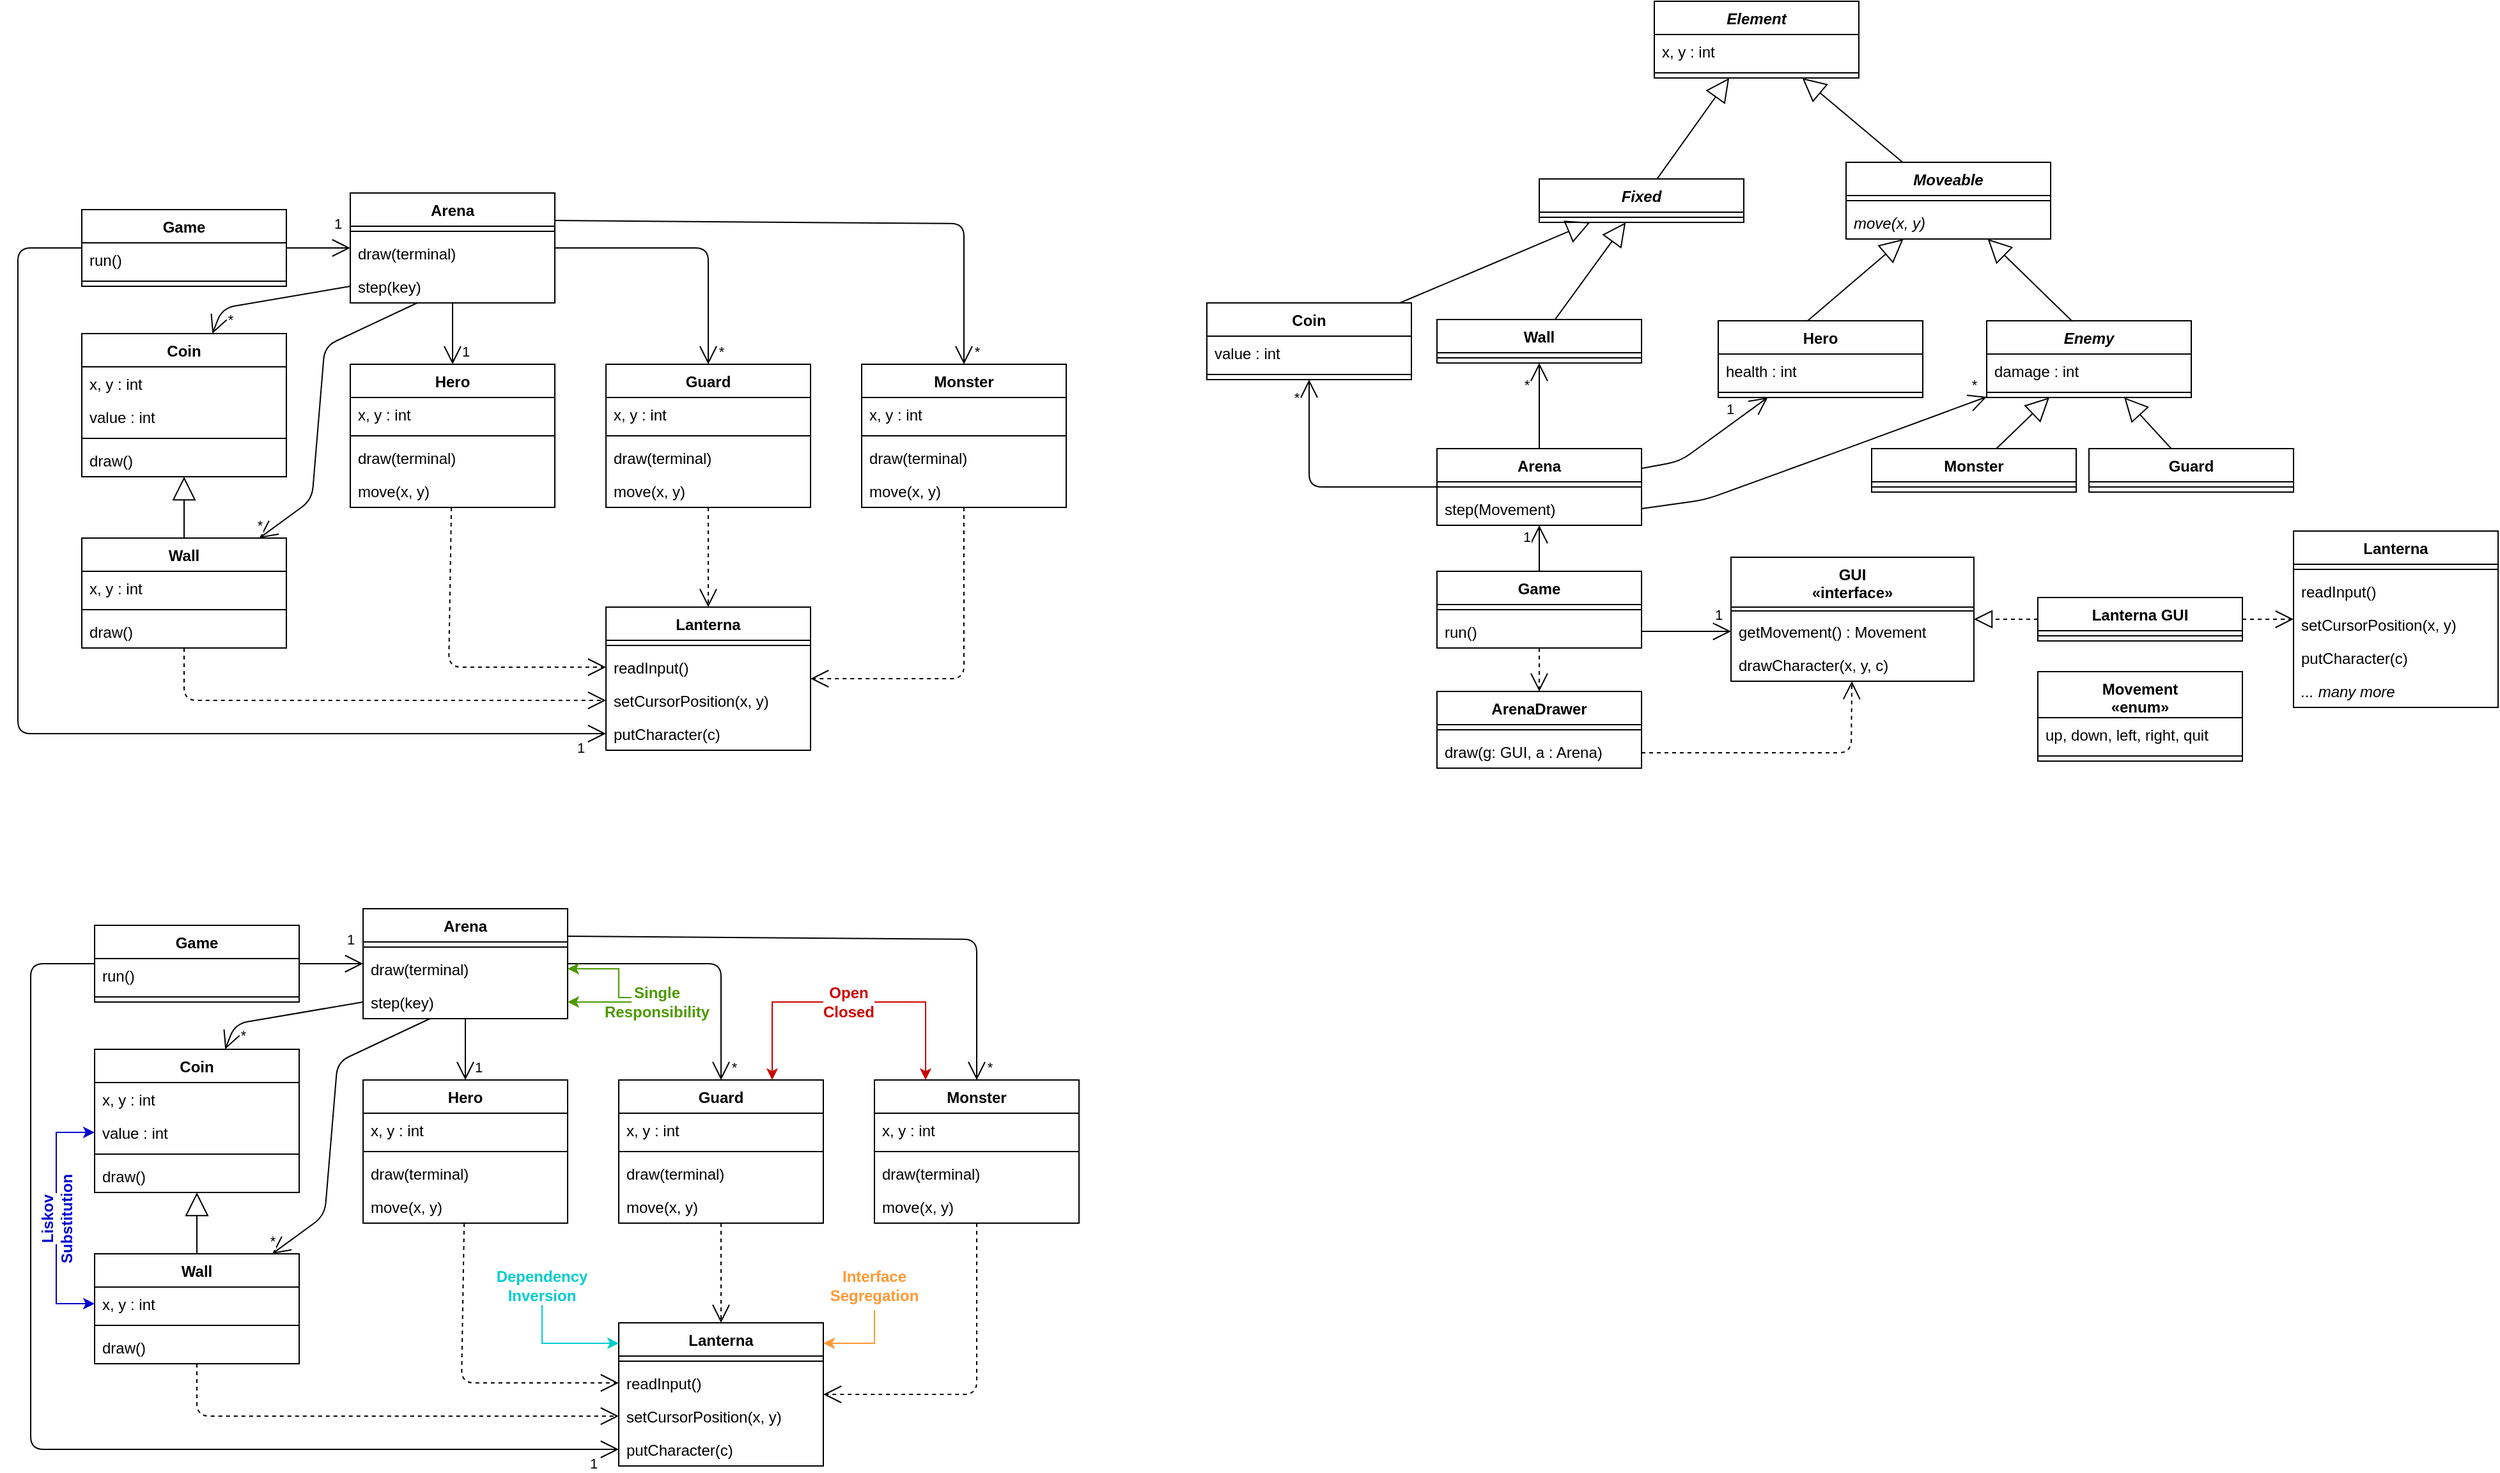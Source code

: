 <mxfile version="12.8.1" type="device"><diagram id="LBqVR_qQ3qK34XlPhoSC" name="Page-1"><mxGraphModel dx="1293" dy="1819" grid="1" gridSize="10" guides="1" tooltips="1" connect="1" arrows="1" fold="1" page="1" pageScale="1" pageWidth="850" pageHeight="1100" math="0" shadow="0"><root><mxCell id="0"/><mxCell id="1" parent="0"/><mxCell id="lv6wu3-HPk94Apw0TzL3-61" value="Arena" style="swimlane;fontStyle=1;align=center;verticalAlign=top;childLayout=stackLayout;horizontal=1;startSize=26;horizontalStack=0;resizeParent=1;resizeParentMax=0;resizeLast=0;collapsible=1;marginBottom=0;" parent="1" vertex="1"><mxGeometry x="330" y="640" width="160" height="86" as="geometry"/></mxCell><mxCell id="lv6wu3-HPk94Apw0TzL3-62" value="" style="line;strokeWidth=1;fillColor=none;align=left;verticalAlign=middle;spacingTop=-1;spacingLeft=3;spacingRight=3;rotatable=0;labelPosition=right;points=[];portConstraint=eastwest;" parent="lv6wu3-HPk94Apw0TzL3-61" vertex="1"><mxGeometry y="26" width="160" height="8" as="geometry"/></mxCell><mxCell id="lv6wu3-HPk94Apw0TzL3-63" value="draw(terminal)&#xA;" style="text;strokeColor=none;fillColor=none;align=left;verticalAlign=top;spacingLeft=4;spacingRight=4;overflow=hidden;rotatable=0;points=[[0,0.5],[1,0.5]];portConstraint=eastwest;" parent="lv6wu3-HPk94Apw0TzL3-61" vertex="1"><mxGeometry y="34" width="160" height="26" as="geometry"/></mxCell><mxCell id="lv6wu3-HPk94Apw0TzL3-64" value="step(key)" style="text;strokeColor=none;fillColor=none;align=left;verticalAlign=top;spacingLeft=4;spacingRight=4;overflow=hidden;rotatable=0;points=[[0,0.5],[1,0.5]];portConstraint=eastwest;" parent="lv6wu3-HPk94Apw0TzL3-61" vertex="1"><mxGeometry y="60" width="160" height="26" as="geometry"/></mxCell><mxCell id="lv6wu3-HPk94Apw0TzL3-65" value="Hero" style="swimlane;fontStyle=1;align=center;verticalAlign=top;childLayout=stackLayout;horizontal=1;startSize=26;horizontalStack=0;resizeParent=1;resizeParentMax=0;resizeLast=0;collapsible=1;marginBottom=0;" parent="1" vertex="1"><mxGeometry x="330" y="774" width="160" height="112" as="geometry"/></mxCell><mxCell id="lv6wu3-HPk94Apw0TzL3-66" value="x, y : int" style="text;strokeColor=none;fillColor=none;align=left;verticalAlign=top;spacingLeft=4;spacingRight=4;overflow=hidden;rotatable=0;points=[[0,0.5],[1,0.5]];portConstraint=eastwest;" parent="lv6wu3-HPk94Apw0TzL3-65" vertex="1"><mxGeometry y="26" width="160" height="26" as="geometry"/></mxCell><mxCell id="lv6wu3-HPk94Apw0TzL3-67" value="" style="line;strokeWidth=1;fillColor=none;align=left;verticalAlign=middle;spacingTop=-1;spacingLeft=3;spacingRight=3;rotatable=0;labelPosition=right;points=[];portConstraint=eastwest;" parent="lv6wu3-HPk94Apw0TzL3-65" vertex="1"><mxGeometry y="52" width="160" height="8" as="geometry"/></mxCell><mxCell id="lv6wu3-HPk94Apw0TzL3-68" value="draw(terminal)" style="text;strokeColor=none;fillColor=none;align=left;verticalAlign=top;spacingLeft=4;spacingRight=4;overflow=hidden;rotatable=0;points=[[0,0.5],[1,0.5]];portConstraint=eastwest;" parent="lv6wu3-HPk94Apw0TzL3-65" vertex="1"><mxGeometry y="60" width="160" height="26" as="geometry"/></mxCell><mxCell id="lv6wu3-HPk94Apw0TzL3-69" value="move(x, y)" style="text;strokeColor=none;fillColor=none;align=left;verticalAlign=top;spacingLeft=4;spacingRight=4;overflow=hidden;rotatable=0;points=[[0,0.5],[1,0.5]];portConstraint=eastwest;" parent="lv6wu3-HPk94Apw0TzL3-65" vertex="1"><mxGeometry y="86" width="160" height="26" as="geometry"/></mxCell><mxCell id="lv6wu3-HPk94Apw0TzL3-70" value="1" style="endArrow=open;endFill=1;endSize=12;html=1;" parent="1" source="lv6wu3-HPk94Apw0TzL3-72" target="lv6wu3-HPk94Apw0TzL3-61" edge="1"><mxGeometry x="0.6" y="19" width="160" relative="1" as="geometry"><mxPoint x="250" y="683" as="sourcePoint"/><mxPoint x="410" y="674" as="targetPoint"/><mxPoint as="offset"/></mxGeometry></mxCell><mxCell id="lv6wu3-HPk94Apw0TzL3-71" value="1" style="endArrow=open;endFill=1;endSize=12;html=1;" parent="1" source="lv6wu3-HPk94Apw0TzL3-61" target="lv6wu3-HPk94Apw0TzL3-65" edge="1"><mxGeometry x="0.583" y="10" width="160" relative="1" as="geometry"><mxPoint x="260" y="693" as="sourcePoint"/><mxPoint x="340" y="693" as="targetPoint"/><mxPoint as="offset"/></mxGeometry></mxCell><mxCell id="lv6wu3-HPk94Apw0TzL3-72" value="Game" style="swimlane;fontStyle=1;align=center;verticalAlign=top;childLayout=stackLayout;horizontal=1;startSize=26;horizontalStack=0;resizeParent=1;resizeParentMax=0;resizeLast=0;collapsible=1;marginBottom=0;" parent="1" vertex="1"><mxGeometry x="120" y="653" width="160" height="60" as="geometry"/></mxCell><mxCell id="lv6wu3-HPk94Apw0TzL3-73" value="run()" style="text;strokeColor=none;fillColor=none;align=left;verticalAlign=top;spacingLeft=4;spacingRight=4;overflow=hidden;rotatable=0;points=[[0,0.5],[1,0.5]];portConstraint=eastwest;" parent="lv6wu3-HPk94Apw0TzL3-72" vertex="1"><mxGeometry y="26" width="160" height="26" as="geometry"/></mxCell><mxCell id="lv6wu3-HPk94Apw0TzL3-74" value="" style="line;strokeWidth=1;fillColor=none;align=left;verticalAlign=middle;spacingTop=-1;spacingLeft=3;spacingRight=3;rotatable=0;labelPosition=right;points=[];portConstraint=eastwest;" parent="lv6wu3-HPk94Apw0TzL3-72" vertex="1"><mxGeometry y="52" width="160" height="8" as="geometry"/></mxCell><mxCell id="lv6wu3-HPk94Apw0TzL3-75" value="Guard" style="swimlane;fontStyle=1;align=center;verticalAlign=top;childLayout=stackLayout;horizontal=1;startSize=26;horizontalStack=0;resizeParent=1;resizeParentMax=0;resizeLast=0;collapsible=1;marginBottom=0;" parent="1" vertex="1"><mxGeometry x="530" y="774" width="160" height="112" as="geometry"/></mxCell><mxCell id="lv6wu3-HPk94Apw0TzL3-76" value="x, y : int&#xA;" style="text;strokeColor=none;fillColor=none;align=left;verticalAlign=top;spacingLeft=4;spacingRight=4;overflow=hidden;rotatable=0;points=[[0,0.5],[1,0.5]];portConstraint=eastwest;" parent="lv6wu3-HPk94Apw0TzL3-75" vertex="1"><mxGeometry y="26" width="160" height="26" as="geometry"/></mxCell><mxCell id="lv6wu3-HPk94Apw0TzL3-77" value="" style="line;strokeWidth=1;fillColor=none;align=left;verticalAlign=middle;spacingTop=-1;spacingLeft=3;spacingRight=3;rotatable=0;labelPosition=right;points=[];portConstraint=eastwest;" parent="lv6wu3-HPk94Apw0TzL3-75" vertex="1"><mxGeometry y="52" width="160" height="8" as="geometry"/></mxCell><mxCell id="lv6wu3-HPk94Apw0TzL3-78" value="draw(terminal)" style="text;strokeColor=none;fillColor=none;align=left;verticalAlign=top;spacingLeft=4;spacingRight=4;overflow=hidden;rotatable=0;points=[[0,0.5],[1,0.5]];portConstraint=eastwest;" parent="lv6wu3-HPk94Apw0TzL3-75" vertex="1"><mxGeometry y="60" width="160" height="26" as="geometry"/></mxCell><mxCell id="lv6wu3-HPk94Apw0TzL3-79" value="move(x, y)" style="text;strokeColor=none;fillColor=none;align=left;verticalAlign=top;spacingLeft=4;spacingRight=4;overflow=hidden;rotatable=0;points=[[0,0.5],[1,0.5]];portConstraint=eastwest;" parent="lv6wu3-HPk94Apw0TzL3-75" vertex="1"><mxGeometry y="86" width="160" height="26" as="geometry"/></mxCell><mxCell id="lv6wu3-HPk94Apw0TzL3-80" value="Monster" style="swimlane;fontStyle=1;align=center;verticalAlign=top;childLayout=stackLayout;horizontal=1;startSize=26;horizontalStack=0;resizeParent=1;resizeParentMax=0;resizeLast=0;collapsible=1;marginBottom=0;" parent="1" vertex="1"><mxGeometry x="730" y="774" width="160" height="112" as="geometry"/></mxCell><mxCell id="lv6wu3-HPk94Apw0TzL3-81" value="x, y : int&#xA;" style="text;strokeColor=none;fillColor=none;align=left;verticalAlign=top;spacingLeft=4;spacingRight=4;overflow=hidden;rotatable=0;points=[[0,0.5],[1,0.5]];portConstraint=eastwest;" parent="lv6wu3-HPk94Apw0TzL3-80" vertex="1"><mxGeometry y="26" width="160" height="26" as="geometry"/></mxCell><mxCell id="lv6wu3-HPk94Apw0TzL3-82" value="" style="line;strokeWidth=1;fillColor=none;align=left;verticalAlign=middle;spacingTop=-1;spacingLeft=3;spacingRight=3;rotatable=0;labelPosition=right;points=[];portConstraint=eastwest;" parent="lv6wu3-HPk94Apw0TzL3-80" vertex="1"><mxGeometry y="52" width="160" height="8" as="geometry"/></mxCell><mxCell id="lv6wu3-HPk94Apw0TzL3-83" value="draw(terminal)" style="text;strokeColor=none;fillColor=none;align=left;verticalAlign=top;spacingLeft=4;spacingRight=4;overflow=hidden;rotatable=0;points=[[0,0.5],[1,0.5]];portConstraint=eastwest;" parent="lv6wu3-HPk94Apw0TzL3-80" vertex="1"><mxGeometry y="60" width="160" height="26" as="geometry"/></mxCell><mxCell id="lv6wu3-HPk94Apw0TzL3-84" value="move(x, y)" style="text;strokeColor=none;fillColor=none;align=left;verticalAlign=top;spacingLeft=4;spacingRight=4;overflow=hidden;rotatable=0;points=[[0,0.5],[1,0.5]];portConstraint=eastwest;" parent="lv6wu3-HPk94Apw0TzL3-80" vertex="1"><mxGeometry y="86" width="160" height="26" as="geometry"/></mxCell><mxCell id="lv6wu3-HPk94Apw0TzL3-85" value="*" style="endArrow=open;endFill=1;endSize=12;html=1;" parent="1" source="lv6wu3-HPk94Apw0TzL3-61" target="lv6wu3-HPk94Apw0TzL3-75" edge="1"><mxGeometry x="0.905" y="10" width="160" relative="1" as="geometry"><mxPoint x="420" y="736" as="sourcePoint"/><mxPoint x="420" y="784" as="targetPoint"/><Array as="points"><mxPoint x="610" y="683"/></Array><mxPoint as="offset"/></mxGeometry></mxCell><mxCell id="lv6wu3-HPk94Apw0TzL3-86" value="*" style="endArrow=open;endFill=1;endSize=12;html=1;exitX=1;exitY=0.25;exitDx=0;exitDy=0;" parent="1" source="lv6wu3-HPk94Apw0TzL3-61" target="lv6wu3-HPk94Apw0TzL3-80" edge="1"><mxGeometry x="0.954" y="10" width="160" relative="1" as="geometry"><mxPoint x="500" y="693" as="sourcePoint"/><mxPoint x="620" y="784" as="targetPoint"/><Array as="points"><mxPoint x="810" y="664"/></Array><mxPoint as="offset"/></mxGeometry></mxCell><mxCell id="lv6wu3-HPk94Apw0TzL3-87" value="Lanterna" style="swimlane;fontStyle=1;align=center;verticalAlign=top;childLayout=stackLayout;horizontal=1;startSize=26;horizontalStack=0;resizeParent=1;resizeParentMax=0;resizeLast=0;collapsible=1;marginBottom=0;" parent="1" vertex="1"><mxGeometry x="530" y="964" width="160" height="112" as="geometry"/></mxCell><mxCell id="lv6wu3-HPk94Apw0TzL3-88" value="" style="line;strokeWidth=1;fillColor=none;align=left;verticalAlign=middle;spacingTop=-1;spacingLeft=3;spacingRight=3;rotatable=0;labelPosition=right;points=[];portConstraint=eastwest;" parent="lv6wu3-HPk94Apw0TzL3-87" vertex="1"><mxGeometry y="26" width="160" height="8" as="geometry"/></mxCell><mxCell id="lv6wu3-HPk94Apw0TzL3-89" value="readInput()&#xA;" style="text;strokeColor=none;fillColor=none;align=left;verticalAlign=top;spacingLeft=4;spacingRight=4;overflow=hidden;rotatable=0;points=[[0,0.5],[1,0.5]];portConstraint=eastwest;" parent="lv6wu3-HPk94Apw0TzL3-87" vertex="1"><mxGeometry y="34" width="160" height="26" as="geometry"/></mxCell><mxCell id="lv6wu3-HPk94Apw0TzL3-90" value="setCursorPosition(x, y)" style="text;strokeColor=none;fillColor=none;align=left;verticalAlign=top;spacingLeft=4;spacingRight=4;overflow=hidden;rotatable=0;points=[[0,0.5],[1,0.5]];portConstraint=eastwest;" parent="lv6wu3-HPk94Apw0TzL3-87" vertex="1"><mxGeometry y="60" width="160" height="26" as="geometry"/></mxCell><mxCell id="lv6wu3-HPk94Apw0TzL3-91" value="putCharacter(c)" style="text;strokeColor=none;fillColor=none;align=left;verticalAlign=top;spacingLeft=4;spacingRight=4;overflow=hidden;rotatable=0;points=[[0,0.5],[1,0.5]];portConstraint=eastwest;" parent="lv6wu3-HPk94Apw0TzL3-87" vertex="1"><mxGeometry y="86" width="160" height="26" as="geometry"/></mxCell><mxCell id="lv6wu3-HPk94Apw0TzL3-92" value="" style="endArrow=open;endSize=12;dashed=1;html=1;" parent="1" source="lv6wu3-HPk94Apw0TzL3-75" target="lv6wu3-HPk94Apw0TzL3-87" edge="1"><mxGeometry width="160" relative="1" as="geometry"><mxPoint x="580" y="914" as="sourcePoint"/><mxPoint x="740" y="914" as="targetPoint"/></mxGeometry></mxCell><mxCell id="lv6wu3-HPk94Apw0TzL3-93" value="" style="endArrow=open;endSize=12;dashed=1;html=1;" parent="1" source="lv6wu3-HPk94Apw0TzL3-80" target="lv6wu3-HPk94Apw0TzL3-87" edge="1"><mxGeometry width="160" relative="1" as="geometry"><mxPoint x="620" y="896" as="sourcePoint"/><mxPoint x="620" y="974" as="targetPoint"/><Array as="points"><mxPoint x="810" y="1020"/></Array></mxGeometry></mxCell><mxCell id="lv6wu3-HPk94Apw0TzL3-94" value="Wall" style="swimlane;fontStyle=1;align=center;verticalAlign=top;childLayout=stackLayout;horizontal=1;startSize=26;horizontalStack=0;resizeParent=1;resizeParentMax=0;resizeLast=0;collapsible=1;marginBottom=0;" parent="1" vertex="1"><mxGeometry x="120" y="910" width="160" height="86" as="geometry"/></mxCell><mxCell id="lv6wu3-HPk94Apw0TzL3-95" value="x, y : int" style="text;strokeColor=none;fillColor=none;align=left;verticalAlign=top;spacingLeft=4;spacingRight=4;overflow=hidden;rotatable=0;points=[[0,0.5],[1,0.5]];portConstraint=eastwest;" parent="lv6wu3-HPk94Apw0TzL3-94" vertex="1"><mxGeometry y="26" width="160" height="26" as="geometry"/></mxCell><mxCell id="lv6wu3-HPk94Apw0TzL3-96" value="" style="line;strokeWidth=1;fillColor=none;align=left;verticalAlign=middle;spacingTop=-1;spacingLeft=3;spacingRight=3;rotatable=0;labelPosition=right;points=[];portConstraint=eastwest;" parent="lv6wu3-HPk94Apw0TzL3-94" vertex="1"><mxGeometry y="52" width="160" height="8" as="geometry"/></mxCell><mxCell id="lv6wu3-HPk94Apw0TzL3-97" value="draw()" style="text;strokeColor=none;fillColor=none;align=left;verticalAlign=top;spacingLeft=4;spacingRight=4;overflow=hidden;rotatable=0;points=[[0,0.5],[1,0.5]];portConstraint=eastwest;" parent="lv6wu3-HPk94Apw0TzL3-94" vertex="1"><mxGeometry y="60" width="160" height="26" as="geometry"/></mxCell><mxCell id="lv6wu3-HPk94Apw0TzL3-98" value="" style="endArrow=open;endSize=12;dashed=1;html=1;entryX=0;entryY=0.5;entryDx=0;entryDy=0;" parent="1" source="lv6wu3-HPk94Apw0TzL3-94" target="lv6wu3-HPk94Apw0TzL3-90" edge="1"><mxGeometry x="-0.302" y="80" width="160" relative="1" as="geometry"><mxPoint x="620" y="896" as="sourcePoint"/><mxPoint x="620" y="974" as="targetPoint"/><Array as="points"><mxPoint x="200" y="1037"/></Array><mxPoint x="81" y="80" as="offset"/></mxGeometry></mxCell><mxCell id="lv6wu3-HPk94Apw0TzL3-99" value="" style="endArrow=open;endSize=12;dashed=1;html=1;entryX=0;entryY=0.5;entryDx=0;entryDy=0;" parent="1" source="lv6wu3-HPk94Apw0TzL3-65" target="lv6wu3-HPk94Apw0TzL3-89" edge="1"><mxGeometry width="160" relative="1" as="geometry"><mxPoint x="630" y="906" as="sourcePoint"/><mxPoint x="630" y="984" as="targetPoint"/><Array as="points"><mxPoint x="407" y="1011"/></Array></mxGeometry></mxCell><mxCell id="lv6wu3-HPk94Apw0TzL3-100" value="1" style="endArrow=open;endFill=1;endSize=12;html=1;entryX=0;entryY=0.5;entryDx=0;entryDy=0;" parent="1" source="lv6wu3-HPk94Apw0TzL3-72" target="lv6wu3-HPk94Apw0TzL3-91" edge="1"><mxGeometry x="0.955" y="-11" width="160" relative="1" as="geometry"><mxPoint x="420" y="736" as="sourcePoint"/><mxPoint x="420" y="784" as="targetPoint"/><Array as="points"><mxPoint x="70" y="683"/><mxPoint x="70" y="1063"/></Array><mxPoint as="offset"/></mxGeometry></mxCell><mxCell id="lv6wu3-HPk94Apw0TzL3-102" value="" style="edgeStyle=orthogonalEdgeStyle;rounded=0;orthogonalLoop=1;jettySize=auto;html=1;fontColor=#4D9900;fillColor=#008a00;strokeColor=#4D9900;" parent="1" source="lv6wu3-HPk94Apw0TzL3-101" target="lv6wu3-HPk94Apw0TzL3-64" edge="1"><mxGeometry relative="1" as="geometry"/></mxCell><mxCell id="lv6wu3-HPk94Apw0TzL3-104" value="" style="edgeStyle=orthogonalEdgeStyle;rounded=0;orthogonalLoop=1;jettySize=auto;html=1;fontColor=#4D9900;exitX=0;exitY=0;exitDx=0;exitDy=0;fillColor=#008a00;strokeColor=#4D9900;" parent="1" source="lv6wu3-HPk94Apw0TzL3-101" target="lv6wu3-HPk94Apw0TzL3-63" edge="1"><mxGeometry relative="1" as="geometry"><mxPoint x="560" y="629.5" as="targetPoint"/><Array as="points"><mxPoint x="530" y="710"/><mxPoint x="530" y="687"/></Array></mxGeometry></mxCell><mxCell id="lv6wu3-HPk94Apw0TzL3-101" value="Single Responsibility" style="text;html=1;strokeColor=none;fillColor=none;align=center;verticalAlign=middle;whiteSpace=wrap;rounded=0;fontColor=#4D9900;fontStyle=1" parent="1" vertex="1"><mxGeometry x="540" y="709.5" width="40" height="7" as="geometry"/></mxCell><mxCell id="lv6wu3-HPk94Apw0TzL3-107" value="&lt;div&gt;Open&lt;/div&gt;&lt;div&gt;Closed&lt;br&gt;&lt;/div&gt;" style="text;html=1;strokeColor=none;fillColor=none;align=center;verticalAlign=middle;whiteSpace=wrap;rounded=0;fontColor=#CC0000;fontStyle=1" parent="1" vertex="1"><mxGeometry x="690" y="709.5" width="40" height="7" as="geometry"/></mxCell><mxCell id="lv6wu3-HPk94Apw0TzL3-108" value="" style="edgeStyle=orthogonalEdgeStyle;rounded=0;orthogonalLoop=1;jettySize=auto;html=1;fontColor=#CC0000;exitX=0;exitY=0.5;exitDx=0;exitDy=0;fillColor=#008a00;strokeColor=#CC0000;entryX=0.75;entryY=0;entryDx=0;entryDy=0;" parent="1" source="lv6wu3-HPk94Apw0TzL3-107" target="lv6wu3-HPk94Apw0TzL3-75" edge="1"><mxGeometry relative="1" as="geometry"><mxPoint x="550" y="719.5" as="sourcePoint"/><mxPoint x="500" y="697" as="targetPoint"/><Array as="points"><mxPoint x="650" y="713"/></Array></mxGeometry></mxCell><mxCell id="lv6wu3-HPk94Apw0TzL3-109" value="" style="edgeStyle=orthogonalEdgeStyle;rounded=0;orthogonalLoop=1;jettySize=auto;html=1;fontColor=#CC0000;exitX=1;exitY=0.5;exitDx=0;exitDy=0;fillColor=#008a00;strokeColor=#CC0000;entryX=0.25;entryY=0;entryDx=0;entryDy=0;" parent="1" source="lv6wu3-HPk94Apw0TzL3-107" target="lv6wu3-HPk94Apw0TzL3-80" edge="1"><mxGeometry relative="1" as="geometry"><mxPoint x="700" y="723" as="sourcePoint"/><mxPoint x="660" y="784" as="targetPoint"/><Array as="points"><mxPoint x="770" y="713"/></Array></mxGeometry></mxCell><mxCell id="lv6wu3-HPk94Apw0TzL3-110" value="Coin" style="swimlane;fontStyle=1;align=center;verticalAlign=top;childLayout=stackLayout;horizontal=1;startSize=26;horizontalStack=0;resizeParent=1;resizeParentMax=0;resizeLast=0;collapsible=1;marginBottom=0;" parent="1" vertex="1"><mxGeometry x="120" y="750" width="160" height="112" as="geometry"/></mxCell><mxCell id="lv6wu3-HPk94Apw0TzL3-111" value="x, y : int" style="text;strokeColor=none;fillColor=none;align=left;verticalAlign=top;spacingLeft=4;spacingRight=4;overflow=hidden;rotatable=0;points=[[0,0.5],[1,0.5]];portConstraint=eastwest;" parent="lv6wu3-HPk94Apw0TzL3-110" vertex="1"><mxGeometry y="26" width="160" height="26" as="geometry"/></mxCell><mxCell id="lv6wu3-HPk94Apw0TzL3-114" value="value : int" style="text;strokeColor=none;fillColor=none;align=left;verticalAlign=top;spacingLeft=4;spacingRight=4;overflow=hidden;rotatable=0;points=[[0,0.5],[1,0.5]];portConstraint=eastwest;" parent="lv6wu3-HPk94Apw0TzL3-110" vertex="1"><mxGeometry y="52" width="160" height="26" as="geometry"/></mxCell><mxCell id="lv6wu3-HPk94Apw0TzL3-112" value="" style="line;strokeWidth=1;fillColor=none;align=left;verticalAlign=middle;spacingTop=-1;spacingLeft=3;spacingRight=3;rotatable=0;labelPosition=right;points=[];portConstraint=eastwest;" parent="lv6wu3-HPk94Apw0TzL3-110" vertex="1"><mxGeometry y="78" width="160" height="8" as="geometry"/></mxCell><mxCell id="lv6wu3-HPk94Apw0TzL3-113" value="draw()" style="text;strokeColor=none;fillColor=none;align=left;verticalAlign=top;spacingLeft=4;spacingRight=4;overflow=hidden;rotatable=0;points=[[0,0.5],[1,0.5]];portConstraint=eastwest;" parent="lv6wu3-HPk94Apw0TzL3-110" vertex="1"><mxGeometry y="86" width="160" height="26" as="geometry"/></mxCell><mxCell id="lv6wu3-HPk94Apw0TzL3-115" value="" style="endArrow=block;endSize=16;endFill=0;html=1;strokeColor=#000000;fontColor=#CC0000;" parent="1" source="lv6wu3-HPk94Apw0TzL3-94" target="lv6wu3-HPk94Apw0TzL3-110" edge="1"><mxGeometry width="160" relative="1" as="geometry"><mxPoint x="190" y="920" as="sourcePoint"/><mxPoint x="350" y="920" as="targetPoint"/></mxGeometry></mxCell><mxCell id="lv6wu3-HPk94Apw0TzL3-127" value="*" style="endArrow=open;endFill=1;endSize=12;html=1;exitX=0;exitY=0.5;exitDx=0;exitDy=0;" parent="1" source="lv6wu3-HPk94Apw0TzL3-64" target="lv6wu3-HPk94Apw0TzL3-110" edge="1"><mxGeometry x="0.583" y="10" width="160" relative="1" as="geometry"><mxPoint x="420" y="736" as="sourcePoint"/><mxPoint x="420" y="784" as="targetPoint"/><mxPoint as="offset"/><Array as="points"><mxPoint x="230" y="730"/></Array></mxGeometry></mxCell><mxCell id="lv6wu3-HPk94Apw0TzL3-128" value="*" style="endArrow=open;endFill=1;endSize=12;html=1;" parent="1" source="lv6wu3-HPk94Apw0TzL3-64" target="lv6wu3-HPk94Apw0TzL3-94" edge="1"><mxGeometry x="0.953" y="-8" width="160" relative="1" as="geometry"><mxPoint x="340" y="723" as="sourcePoint"/><mxPoint x="232.105" y="760" as="targetPoint"/><mxPoint as="offset"/><Array as="points"><mxPoint x="310" y="760"/><mxPoint x="300" y="880"/></Array></mxGeometry></mxCell><mxCell id="lv6wu3-HPk94Apw0TzL3-133" value="" style="edgeStyle=orthogonalEdgeStyle;rounded=0;orthogonalLoop=1;jettySize=auto;html=1;strokeColor=#0000CC;fontColor=#0000CC;" parent="1" source="lv6wu3-HPk94Apw0TzL3-131" target="lv6wu3-HPk94Apw0TzL3-114" edge="1"><mxGeometry relative="1" as="geometry"><mxPoint x="90" y="815.5" as="targetPoint"/></mxGeometry></mxCell><mxCell id="lv6wu3-HPk94Apw0TzL3-135" value="" style="edgeStyle=orthogonalEdgeStyle;rounded=0;orthogonalLoop=1;jettySize=auto;html=1;strokeColor=#0000CC;fontColor=#0000CC;" parent="1" source="lv6wu3-HPk94Apw0TzL3-131" target="lv6wu3-HPk94Apw0TzL3-95" edge="1"><mxGeometry relative="1" as="geometry"><mxPoint x="90" y="949.5" as="targetPoint"/></mxGeometry></mxCell><mxCell id="lv6wu3-HPk94Apw0TzL3-131" value="Liskov Substitution" style="text;html=1;strokeColor=none;fillColor=none;align=center;verticalAlign=middle;whiteSpace=wrap;rounded=0;fontColor=#0000CC;fontStyle=1;rotation=-90;" parent="1" vertex="1"><mxGeometry x="70" y="879" width="40" height="7" as="geometry"/></mxCell><mxCell id="lv6wu3-HPk94Apw0TzL3-147" value="" style="edgeStyle=orthogonalEdgeStyle;rounded=0;orthogonalLoop=1;jettySize=auto;html=1;strokeColor=#FF9933;fontColor=#00CCCC;" parent="1" source="lv6wu3-HPk94Apw0TzL3-136" target="lv6wu3-HPk94Apw0TzL3-87" edge="1"><mxGeometry relative="1" as="geometry"><mxPoint x="730" y="1018.5" as="targetPoint"/><Array as="points"><mxPoint x="730" y="980"/></Array></mxGeometry></mxCell><mxCell id="lv6wu3-HPk94Apw0TzL3-136" value="Interface Segregation" style="text;html=1;strokeColor=none;fillColor=none;align=center;verticalAlign=middle;whiteSpace=wrap;rounded=0;fontColor=#FF9933;fontStyle=1" parent="1" vertex="1"><mxGeometry x="710" y="915.75" width="40" height="38.5" as="geometry"/></mxCell><mxCell id="lv6wu3-HPk94Apw0TzL3-139" value="" style="edgeStyle=orthogonalEdgeStyle;rounded=0;orthogonalLoop=1;jettySize=auto;html=1;strokeColor=#00CCCC;fontColor=#0000CC;" parent="1" source="lv6wu3-HPk94Apw0TzL3-137" target="lv6wu3-HPk94Apw0TzL3-87" edge="1"><mxGeometry relative="1" as="geometry"><mxPoint x="570" y="980" as="targetPoint"/><Array as="points"><mxPoint x="470" y="980"/></Array></mxGeometry></mxCell><mxCell id="lv6wu3-HPk94Apw0TzL3-137" value="Dependency Inversion" style="text;html=1;strokeColor=none;fillColor=none;align=center;verticalAlign=middle;whiteSpace=wrap;rounded=0;fontColor=#00CCCC;fontStyle=1" parent="1" vertex="1"><mxGeometry x="450" y="920" width="40" height="30" as="geometry"/></mxCell><mxCell id="lv6wu3-HPk94Apw0TzL3-149" value="Arena" style="swimlane;fontStyle=1;align=center;verticalAlign=top;childLayout=stackLayout;horizontal=1;startSize=26;horizontalStack=0;resizeParent=1;resizeParentMax=0;resizeLast=0;collapsible=1;marginBottom=0;" parent="1" vertex="1"><mxGeometry x="320" y="80" width="160" height="86" as="geometry"/></mxCell><mxCell id="lv6wu3-HPk94Apw0TzL3-150" value="" style="line;strokeWidth=1;fillColor=none;align=left;verticalAlign=middle;spacingTop=-1;spacingLeft=3;spacingRight=3;rotatable=0;labelPosition=right;points=[];portConstraint=eastwest;" parent="lv6wu3-HPk94Apw0TzL3-149" vertex="1"><mxGeometry y="26" width="160" height="8" as="geometry"/></mxCell><mxCell id="lv6wu3-HPk94Apw0TzL3-151" value="draw(terminal)&#xA;" style="text;strokeColor=none;fillColor=none;align=left;verticalAlign=top;spacingLeft=4;spacingRight=4;overflow=hidden;rotatable=0;points=[[0,0.5],[1,0.5]];portConstraint=eastwest;" parent="lv6wu3-HPk94Apw0TzL3-149" vertex="1"><mxGeometry y="34" width="160" height="26" as="geometry"/></mxCell><mxCell id="lv6wu3-HPk94Apw0TzL3-152" value="step(key)" style="text;strokeColor=none;fillColor=none;align=left;verticalAlign=top;spacingLeft=4;spacingRight=4;overflow=hidden;rotatable=0;points=[[0,0.5],[1,0.5]];portConstraint=eastwest;" parent="lv6wu3-HPk94Apw0TzL3-149" vertex="1"><mxGeometry y="60" width="160" height="26" as="geometry"/></mxCell><mxCell id="lv6wu3-HPk94Apw0TzL3-153" value="Hero" style="swimlane;fontStyle=1;align=center;verticalAlign=top;childLayout=stackLayout;horizontal=1;startSize=26;horizontalStack=0;resizeParent=1;resizeParentMax=0;resizeLast=0;collapsible=1;marginBottom=0;" parent="1" vertex="1"><mxGeometry x="320" y="214" width="160" height="112" as="geometry"/></mxCell><mxCell id="lv6wu3-HPk94Apw0TzL3-154" value="x, y : int" style="text;strokeColor=none;fillColor=none;align=left;verticalAlign=top;spacingLeft=4;spacingRight=4;overflow=hidden;rotatable=0;points=[[0,0.5],[1,0.5]];portConstraint=eastwest;" parent="lv6wu3-HPk94Apw0TzL3-153" vertex="1"><mxGeometry y="26" width="160" height="26" as="geometry"/></mxCell><mxCell id="lv6wu3-HPk94Apw0TzL3-155" value="" style="line;strokeWidth=1;fillColor=none;align=left;verticalAlign=middle;spacingTop=-1;spacingLeft=3;spacingRight=3;rotatable=0;labelPosition=right;points=[];portConstraint=eastwest;" parent="lv6wu3-HPk94Apw0TzL3-153" vertex="1"><mxGeometry y="52" width="160" height="8" as="geometry"/></mxCell><mxCell id="lv6wu3-HPk94Apw0TzL3-156" value="draw(terminal)" style="text;strokeColor=none;fillColor=none;align=left;verticalAlign=top;spacingLeft=4;spacingRight=4;overflow=hidden;rotatable=0;points=[[0,0.5],[1,0.5]];portConstraint=eastwest;" parent="lv6wu3-HPk94Apw0TzL3-153" vertex="1"><mxGeometry y="60" width="160" height="26" as="geometry"/></mxCell><mxCell id="lv6wu3-HPk94Apw0TzL3-157" value="move(x, y)" style="text;strokeColor=none;fillColor=none;align=left;verticalAlign=top;spacingLeft=4;spacingRight=4;overflow=hidden;rotatable=0;points=[[0,0.5],[1,0.5]];portConstraint=eastwest;" parent="lv6wu3-HPk94Apw0TzL3-153" vertex="1"><mxGeometry y="86" width="160" height="26" as="geometry"/></mxCell><mxCell id="lv6wu3-HPk94Apw0TzL3-158" value="1" style="endArrow=open;endFill=1;endSize=12;html=1;" parent="1" source="lv6wu3-HPk94Apw0TzL3-160" target="lv6wu3-HPk94Apw0TzL3-149" edge="1"><mxGeometry x="0.6" y="19" width="160" relative="1" as="geometry"><mxPoint x="240" y="123" as="sourcePoint"/><mxPoint x="400" y="114" as="targetPoint"/><mxPoint as="offset"/></mxGeometry></mxCell><mxCell id="lv6wu3-HPk94Apw0TzL3-159" value="1" style="endArrow=open;endFill=1;endSize=12;html=1;" parent="1" source="lv6wu3-HPk94Apw0TzL3-149" target="lv6wu3-HPk94Apw0TzL3-153" edge="1"><mxGeometry x="0.583" y="10" width="160" relative="1" as="geometry"><mxPoint x="250" y="133" as="sourcePoint"/><mxPoint x="330" y="133" as="targetPoint"/><mxPoint as="offset"/></mxGeometry></mxCell><mxCell id="lv6wu3-HPk94Apw0TzL3-160" value="Game" style="swimlane;fontStyle=1;align=center;verticalAlign=top;childLayout=stackLayout;horizontal=1;startSize=26;horizontalStack=0;resizeParent=1;resizeParentMax=0;resizeLast=0;collapsible=1;marginBottom=0;" parent="1" vertex="1"><mxGeometry x="110" y="93" width="160" height="60" as="geometry"/></mxCell><mxCell id="lv6wu3-HPk94Apw0TzL3-161" value="run()" style="text;strokeColor=none;fillColor=none;align=left;verticalAlign=top;spacingLeft=4;spacingRight=4;overflow=hidden;rotatable=0;points=[[0,0.5],[1,0.5]];portConstraint=eastwest;" parent="lv6wu3-HPk94Apw0TzL3-160" vertex="1"><mxGeometry y="26" width="160" height="26" as="geometry"/></mxCell><mxCell id="lv6wu3-HPk94Apw0TzL3-162" value="" style="line;strokeWidth=1;fillColor=none;align=left;verticalAlign=middle;spacingTop=-1;spacingLeft=3;spacingRight=3;rotatable=0;labelPosition=right;points=[];portConstraint=eastwest;" parent="lv6wu3-HPk94Apw0TzL3-160" vertex="1"><mxGeometry y="52" width="160" height="8" as="geometry"/></mxCell><mxCell id="lv6wu3-HPk94Apw0TzL3-163" value="Guard" style="swimlane;fontStyle=1;align=center;verticalAlign=top;childLayout=stackLayout;horizontal=1;startSize=26;horizontalStack=0;resizeParent=1;resizeParentMax=0;resizeLast=0;collapsible=1;marginBottom=0;" parent="1" vertex="1"><mxGeometry x="520" y="214" width="160" height="112" as="geometry"/></mxCell><mxCell id="lv6wu3-HPk94Apw0TzL3-164" value="x, y : int&#xA;" style="text;strokeColor=none;fillColor=none;align=left;verticalAlign=top;spacingLeft=4;spacingRight=4;overflow=hidden;rotatable=0;points=[[0,0.5],[1,0.5]];portConstraint=eastwest;" parent="lv6wu3-HPk94Apw0TzL3-163" vertex="1"><mxGeometry y="26" width="160" height="26" as="geometry"/></mxCell><mxCell id="lv6wu3-HPk94Apw0TzL3-165" value="" style="line;strokeWidth=1;fillColor=none;align=left;verticalAlign=middle;spacingTop=-1;spacingLeft=3;spacingRight=3;rotatable=0;labelPosition=right;points=[];portConstraint=eastwest;" parent="lv6wu3-HPk94Apw0TzL3-163" vertex="1"><mxGeometry y="52" width="160" height="8" as="geometry"/></mxCell><mxCell id="lv6wu3-HPk94Apw0TzL3-166" value="draw(terminal)" style="text;strokeColor=none;fillColor=none;align=left;verticalAlign=top;spacingLeft=4;spacingRight=4;overflow=hidden;rotatable=0;points=[[0,0.5],[1,0.5]];portConstraint=eastwest;" parent="lv6wu3-HPk94Apw0TzL3-163" vertex="1"><mxGeometry y="60" width="160" height="26" as="geometry"/></mxCell><mxCell id="lv6wu3-HPk94Apw0TzL3-167" value="move(x, y)" style="text;strokeColor=none;fillColor=none;align=left;verticalAlign=top;spacingLeft=4;spacingRight=4;overflow=hidden;rotatable=0;points=[[0,0.5],[1,0.5]];portConstraint=eastwest;" parent="lv6wu3-HPk94Apw0TzL3-163" vertex="1"><mxGeometry y="86" width="160" height="26" as="geometry"/></mxCell><mxCell id="lv6wu3-HPk94Apw0TzL3-168" value="Monster" style="swimlane;fontStyle=1;align=center;verticalAlign=top;childLayout=stackLayout;horizontal=1;startSize=26;horizontalStack=0;resizeParent=1;resizeParentMax=0;resizeLast=0;collapsible=1;marginBottom=0;" parent="1" vertex="1"><mxGeometry x="720" y="214" width="160" height="112" as="geometry"/></mxCell><mxCell id="lv6wu3-HPk94Apw0TzL3-169" value="x, y : int&#xA;" style="text;strokeColor=none;fillColor=none;align=left;verticalAlign=top;spacingLeft=4;spacingRight=4;overflow=hidden;rotatable=0;points=[[0,0.5],[1,0.5]];portConstraint=eastwest;" parent="lv6wu3-HPk94Apw0TzL3-168" vertex="1"><mxGeometry y="26" width="160" height="26" as="geometry"/></mxCell><mxCell id="lv6wu3-HPk94Apw0TzL3-170" value="" style="line;strokeWidth=1;fillColor=none;align=left;verticalAlign=middle;spacingTop=-1;spacingLeft=3;spacingRight=3;rotatable=0;labelPosition=right;points=[];portConstraint=eastwest;" parent="lv6wu3-HPk94Apw0TzL3-168" vertex="1"><mxGeometry y="52" width="160" height="8" as="geometry"/></mxCell><mxCell id="lv6wu3-HPk94Apw0TzL3-171" value="draw(terminal)" style="text;strokeColor=none;fillColor=none;align=left;verticalAlign=top;spacingLeft=4;spacingRight=4;overflow=hidden;rotatable=0;points=[[0,0.5],[1,0.5]];portConstraint=eastwest;" parent="lv6wu3-HPk94Apw0TzL3-168" vertex="1"><mxGeometry y="60" width="160" height="26" as="geometry"/></mxCell><mxCell id="lv6wu3-HPk94Apw0TzL3-172" value="move(x, y)" style="text;strokeColor=none;fillColor=none;align=left;verticalAlign=top;spacingLeft=4;spacingRight=4;overflow=hidden;rotatable=0;points=[[0,0.5],[1,0.5]];portConstraint=eastwest;" parent="lv6wu3-HPk94Apw0TzL3-168" vertex="1"><mxGeometry y="86" width="160" height="26" as="geometry"/></mxCell><mxCell id="lv6wu3-HPk94Apw0TzL3-173" value="*" style="endArrow=open;endFill=1;endSize=12;html=1;" parent="1" source="lv6wu3-HPk94Apw0TzL3-149" target="lv6wu3-HPk94Apw0TzL3-163" edge="1"><mxGeometry x="0.905" y="10" width="160" relative="1" as="geometry"><mxPoint x="410" y="176" as="sourcePoint"/><mxPoint x="410" y="224" as="targetPoint"/><Array as="points"><mxPoint x="600" y="123"/></Array><mxPoint as="offset"/></mxGeometry></mxCell><mxCell id="lv6wu3-HPk94Apw0TzL3-174" value="*" style="endArrow=open;endFill=1;endSize=12;html=1;exitX=1;exitY=0.25;exitDx=0;exitDy=0;" parent="1" source="lv6wu3-HPk94Apw0TzL3-149" target="lv6wu3-HPk94Apw0TzL3-168" edge="1"><mxGeometry x="0.954" y="10" width="160" relative="1" as="geometry"><mxPoint x="490" y="133" as="sourcePoint"/><mxPoint x="610" y="224" as="targetPoint"/><Array as="points"><mxPoint x="800" y="104"/></Array><mxPoint as="offset"/></mxGeometry></mxCell><mxCell id="lv6wu3-HPk94Apw0TzL3-175" value="Lanterna" style="swimlane;fontStyle=1;align=center;verticalAlign=top;childLayout=stackLayout;horizontal=1;startSize=26;horizontalStack=0;resizeParent=1;resizeParentMax=0;resizeLast=0;collapsible=1;marginBottom=0;" parent="1" vertex="1"><mxGeometry x="520" y="404" width="160" height="112" as="geometry"/></mxCell><mxCell id="lv6wu3-HPk94Apw0TzL3-176" value="" style="line;strokeWidth=1;fillColor=none;align=left;verticalAlign=middle;spacingTop=-1;spacingLeft=3;spacingRight=3;rotatable=0;labelPosition=right;points=[];portConstraint=eastwest;" parent="lv6wu3-HPk94Apw0TzL3-175" vertex="1"><mxGeometry y="26" width="160" height="8" as="geometry"/></mxCell><mxCell id="lv6wu3-HPk94Apw0TzL3-177" value="readInput()&#xA;" style="text;strokeColor=none;fillColor=none;align=left;verticalAlign=top;spacingLeft=4;spacingRight=4;overflow=hidden;rotatable=0;points=[[0,0.5],[1,0.5]];portConstraint=eastwest;" parent="lv6wu3-HPk94Apw0TzL3-175" vertex="1"><mxGeometry y="34" width="160" height="26" as="geometry"/></mxCell><mxCell id="lv6wu3-HPk94Apw0TzL3-178" value="setCursorPosition(x, y)" style="text;strokeColor=none;fillColor=none;align=left;verticalAlign=top;spacingLeft=4;spacingRight=4;overflow=hidden;rotatable=0;points=[[0,0.5],[1,0.5]];portConstraint=eastwest;" parent="lv6wu3-HPk94Apw0TzL3-175" vertex="1"><mxGeometry y="60" width="160" height="26" as="geometry"/></mxCell><mxCell id="lv6wu3-HPk94Apw0TzL3-179" value="putCharacter(c)" style="text;strokeColor=none;fillColor=none;align=left;verticalAlign=top;spacingLeft=4;spacingRight=4;overflow=hidden;rotatable=0;points=[[0,0.5],[1,0.5]];portConstraint=eastwest;" parent="lv6wu3-HPk94Apw0TzL3-175" vertex="1"><mxGeometry y="86" width="160" height="26" as="geometry"/></mxCell><mxCell id="lv6wu3-HPk94Apw0TzL3-180" value="" style="endArrow=open;endSize=12;dashed=1;html=1;" parent="1" source="lv6wu3-HPk94Apw0TzL3-163" target="lv6wu3-HPk94Apw0TzL3-175" edge="1"><mxGeometry width="160" relative="1" as="geometry"><mxPoint x="570" y="354" as="sourcePoint"/><mxPoint x="730" y="354" as="targetPoint"/></mxGeometry></mxCell><mxCell id="lv6wu3-HPk94Apw0TzL3-181" value="" style="endArrow=open;endSize=12;dashed=1;html=1;" parent="1" source="lv6wu3-HPk94Apw0TzL3-168" target="lv6wu3-HPk94Apw0TzL3-175" edge="1"><mxGeometry width="160" relative="1" as="geometry"><mxPoint x="610" y="336" as="sourcePoint"/><mxPoint x="610" y="414" as="targetPoint"/><Array as="points"><mxPoint x="800" y="460"/></Array></mxGeometry></mxCell><mxCell id="lv6wu3-HPk94Apw0TzL3-182" value="Wall" style="swimlane;fontStyle=1;align=center;verticalAlign=top;childLayout=stackLayout;horizontal=1;startSize=26;horizontalStack=0;resizeParent=1;resizeParentMax=0;resizeLast=0;collapsible=1;marginBottom=0;" parent="1" vertex="1"><mxGeometry x="110" y="350" width="160" height="86" as="geometry"/></mxCell><mxCell id="lv6wu3-HPk94Apw0TzL3-183" value="x, y : int" style="text;strokeColor=none;fillColor=none;align=left;verticalAlign=top;spacingLeft=4;spacingRight=4;overflow=hidden;rotatable=0;points=[[0,0.5],[1,0.5]];portConstraint=eastwest;" parent="lv6wu3-HPk94Apw0TzL3-182" vertex="1"><mxGeometry y="26" width="160" height="26" as="geometry"/></mxCell><mxCell id="lv6wu3-HPk94Apw0TzL3-184" value="" style="line;strokeWidth=1;fillColor=none;align=left;verticalAlign=middle;spacingTop=-1;spacingLeft=3;spacingRight=3;rotatable=0;labelPosition=right;points=[];portConstraint=eastwest;" parent="lv6wu3-HPk94Apw0TzL3-182" vertex="1"><mxGeometry y="52" width="160" height="8" as="geometry"/></mxCell><mxCell id="lv6wu3-HPk94Apw0TzL3-185" value="draw()" style="text;strokeColor=none;fillColor=none;align=left;verticalAlign=top;spacingLeft=4;spacingRight=4;overflow=hidden;rotatable=0;points=[[0,0.5],[1,0.5]];portConstraint=eastwest;" parent="lv6wu3-HPk94Apw0TzL3-182" vertex="1"><mxGeometry y="60" width="160" height="26" as="geometry"/></mxCell><mxCell id="lv6wu3-HPk94Apw0TzL3-186" value="" style="endArrow=open;endSize=12;dashed=1;html=1;entryX=0;entryY=0.5;entryDx=0;entryDy=0;" parent="1" source="lv6wu3-HPk94Apw0TzL3-182" target="lv6wu3-HPk94Apw0TzL3-178" edge="1"><mxGeometry x="-0.302" y="80" width="160" relative="1" as="geometry"><mxPoint x="610" y="336" as="sourcePoint"/><mxPoint x="610" y="414" as="targetPoint"/><Array as="points"><mxPoint x="190" y="477"/></Array><mxPoint x="81" y="80" as="offset"/></mxGeometry></mxCell><mxCell id="lv6wu3-HPk94Apw0TzL3-187" value="" style="endArrow=open;endSize=12;dashed=1;html=1;entryX=0;entryY=0.5;entryDx=0;entryDy=0;" parent="1" source="lv6wu3-HPk94Apw0TzL3-153" target="lv6wu3-HPk94Apw0TzL3-177" edge="1"><mxGeometry width="160" relative="1" as="geometry"><mxPoint x="620" y="346" as="sourcePoint"/><mxPoint x="620" y="424" as="targetPoint"/><Array as="points"><mxPoint x="397" y="451"/></Array></mxGeometry></mxCell><mxCell id="lv6wu3-HPk94Apw0TzL3-188" value="1" style="endArrow=open;endFill=1;endSize=12;html=1;entryX=0;entryY=0.5;entryDx=0;entryDy=0;" parent="1" source="lv6wu3-HPk94Apw0TzL3-160" target="lv6wu3-HPk94Apw0TzL3-179" edge="1"><mxGeometry x="0.955" y="-11" width="160" relative="1" as="geometry"><mxPoint x="410" y="176" as="sourcePoint"/><mxPoint x="410" y="224" as="targetPoint"/><Array as="points"><mxPoint x="60" y="123"/><mxPoint x="60" y="503"/></Array><mxPoint as="offset"/></mxGeometry></mxCell><mxCell id="lv6wu3-HPk94Apw0TzL3-195" value="Coin" style="swimlane;fontStyle=1;align=center;verticalAlign=top;childLayout=stackLayout;horizontal=1;startSize=26;horizontalStack=0;resizeParent=1;resizeParentMax=0;resizeLast=0;collapsible=1;marginBottom=0;" parent="1" vertex="1"><mxGeometry x="110" y="190" width="160" height="112" as="geometry"/></mxCell><mxCell id="lv6wu3-HPk94Apw0TzL3-196" value="x, y : int" style="text;strokeColor=none;fillColor=none;align=left;verticalAlign=top;spacingLeft=4;spacingRight=4;overflow=hidden;rotatable=0;points=[[0,0.5],[1,0.5]];portConstraint=eastwest;" parent="lv6wu3-HPk94Apw0TzL3-195" vertex="1"><mxGeometry y="26" width="160" height="26" as="geometry"/></mxCell><mxCell id="lv6wu3-HPk94Apw0TzL3-197" value="value : int" style="text;strokeColor=none;fillColor=none;align=left;verticalAlign=top;spacingLeft=4;spacingRight=4;overflow=hidden;rotatable=0;points=[[0,0.5],[1,0.5]];portConstraint=eastwest;" parent="lv6wu3-HPk94Apw0TzL3-195" vertex="1"><mxGeometry y="52" width="160" height="26" as="geometry"/></mxCell><mxCell id="lv6wu3-HPk94Apw0TzL3-198" value="" style="line;strokeWidth=1;fillColor=none;align=left;verticalAlign=middle;spacingTop=-1;spacingLeft=3;spacingRight=3;rotatable=0;labelPosition=right;points=[];portConstraint=eastwest;" parent="lv6wu3-HPk94Apw0TzL3-195" vertex="1"><mxGeometry y="78" width="160" height="8" as="geometry"/></mxCell><mxCell id="lv6wu3-HPk94Apw0TzL3-199" value="draw()" style="text;strokeColor=none;fillColor=none;align=left;verticalAlign=top;spacingLeft=4;spacingRight=4;overflow=hidden;rotatable=0;points=[[0,0.5],[1,0.5]];portConstraint=eastwest;" parent="lv6wu3-HPk94Apw0TzL3-195" vertex="1"><mxGeometry y="86" width="160" height="26" as="geometry"/></mxCell><mxCell id="lv6wu3-HPk94Apw0TzL3-200" value="" style="endArrow=block;endSize=16;endFill=0;html=1;strokeColor=#000000;fontColor=#CC0000;" parent="1" source="lv6wu3-HPk94Apw0TzL3-182" target="lv6wu3-HPk94Apw0TzL3-195" edge="1"><mxGeometry width="160" relative="1" as="geometry"><mxPoint x="180" y="360" as="sourcePoint"/><mxPoint x="340" y="360" as="targetPoint"/></mxGeometry></mxCell><mxCell id="lv6wu3-HPk94Apw0TzL3-201" value="*" style="endArrow=open;endFill=1;endSize=12;html=1;exitX=0;exitY=0.5;exitDx=0;exitDy=0;" parent="1" source="lv6wu3-HPk94Apw0TzL3-152" target="lv6wu3-HPk94Apw0TzL3-195" edge="1"><mxGeometry x="0.583" y="10" width="160" relative="1" as="geometry"><mxPoint x="410" y="176" as="sourcePoint"/><mxPoint x="410" y="224" as="targetPoint"/><mxPoint as="offset"/><Array as="points"><mxPoint x="220" y="170"/></Array></mxGeometry></mxCell><mxCell id="lv6wu3-HPk94Apw0TzL3-202" value="*" style="endArrow=open;endFill=1;endSize=12;html=1;" parent="1" source="lv6wu3-HPk94Apw0TzL3-152" target="lv6wu3-HPk94Apw0TzL3-182" edge="1"><mxGeometry x="0.953" y="-8" width="160" relative="1" as="geometry"><mxPoint x="330" y="163" as="sourcePoint"/><mxPoint x="222.105" y="200" as="targetPoint"/><mxPoint as="offset"/><Array as="points"><mxPoint x="300" y="200"/><mxPoint x="290" y="320"/></Array></mxGeometry></mxCell><mxCell id="lv6wu3-HPk94Apw0TzL3-210" value="Arena" style="swimlane;fontStyle=1;align=center;verticalAlign=top;childLayout=stackLayout;horizontal=1;startSize=26;horizontalStack=0;resizeParent=1;resizeParentMax=0;resizeLast=0;collapsible=1;marginBottom=0;" parent="1" vertex="1"><mxGeometry x="1170" y="280" width="160" height="60" as="geometry"/></mxCell><mxCell id="lv6wu3-HPk94Apw0TzL3-211" value="" style="line;strokeWidth=1;fillColor=none;align=left;verticalAlign=middle;spacingTop=-1;spacingLeft=3;spacingRight=3;rotatable=0;labelPosition=right;points=[];portConstraint=eastwest;" parent="lv6wu3-HPk94Apw0TzL3-210" vertex="1"><mxGeometry y="26" width="160" height="8" as="geometry"/></mxCell><mxCell id="lv6wu3-HPk94Apw0TzL3-213" value="step(Movement)" style="text;strokeColor=none;fillColor=none;align=left;verticalAlign=top;spacingLeft=4;spacingRight=4;overflow=hidden;rotatable=0;points=[[0,0.5],[1,0.5]];portConstraint=eastwest;" parent="lv6wu3-HPk94Apw0TzL3-210" vertex="1"><mxGeometry y="34" width="160" height="26" as="geometry"/></mxCell><mxCell id="lv6wu3-HPk94Apw0TzL3-221" value="Game" style="swimlane;fontStyle=1;align=center;verticalAlign=top;childLayout=stackLayout;horizontal=1;startSize=26;horizontalStack=0;resizeParent=1;resizeParentMax=0;resizeLast=0;collapsible=1;marginBottom=0;" parent="1" vertex="1"><mxGeometry x="1170" y="376" width="160" height="60" as="geometry"/></mxCell><mxCell id="lv6wu3-HPk94Apw0TzL3-223" value="" style="line;strokeWidth=1;fillColor=none;align=left;verticalAlign=middle;spacingTop=-1;spacingLeft=3;spacingRight=3;rotatable=0;labelPosition=right;points=[];portConstraint=eastwest;" parent="lv6wu3-HPk94Apw0TzL3-221" vertex="1"><mxGeometry y="26" width="160" height="8" as="geometry"/></mxCell><mxCell id="lv6wu3-HPk94Apw0TzL3-222" value="run()" style="text;strokeColor=none;fillColor=none;align=left;verticalAlign=top;spacingLeft=4;spacingRight=4;overflow=hidden;rotatable=0;points=[[0,0.5],[1,0.5]];portConstraint=eastwest;" parent="lv6wu3-HPk94Apw0TzL3-221" vertex="1"><mxGeometry y="34" width="160" height="26" as="geometry"/></mxCell><mxCell id="lv6wu3-HPk94Apw0TzL3-224" value="Guard" style="swimlane;fontStyle=1;align=center;verticalAlign=top;childLayout=stackLayout;horizontal=1;startSize=26;horizontalStack=0;resizeParent=1;resizeParentMax=0;resizeLast=0;collapsible=1;marginBottom=0;" parent="1" vertex="1"><mxGeometry x="1680" y="280" width="160" height="34" as="geometry"/></mxCell><mxCell id="lv6wu3-HPk94Apw0TzL3-226" value="" style="line;strokeWidth=1;fillColor=none;align=left;verticalAlign=middle;spacingTop=-1;spacingLeft=3;spacingRight=3;rotatable=0;labelPosition=right;points=[];portConstraint=eastwest;" parent="lv6wu3-HPk94Apw0TzL3-224" vertex="1"><mxGeometry y="26" width="160" height="8" as="geometry"/></mxCell><mxCell id="lv6wu3-HPk94Apw0TzL3-229" value="Monster" style="swimlane;fontStyle=1;align=center;verticalAlign=top;childLayout=stackLayout;horizontal=1;startSize=26;horizontalStack=0;resizeParent=1;resizeParentMax=0;resizeLast=0;collapsible=1;marginBottom=0;" parent="1" vertex="1"><mxGeometry x="1510" y="280" width="160" height="34" as="geometry"/></mxCell><mxCell id="lv6wu3-HPk94Apw0TzL3-231" value="" style="line;strokeWidth=1;fillColor=none;align=left;verticalAlign=middle;spacingTop=-1;spacingLeft=3;spacingRight=3;rotatable=0;labelPosition=right;points=[];portConstraint=eastwest;" parent="lv6wu3-HPk94Apw0TzL3-229" vertex="1"><mxGeometry y="26" width="160" height="8" as="geometry"/></mxCell><mxCell id="lv6wu3-HPk94Apw0TzL3-236" value="Lanterna" style="swimlane;fontStyle=1;align=center;verticalAlign=top;childLayout=stackLayout;horizontal=1;startSize=26;horizontalStack=0;resizeParent=1;resizeParentMax=0;resizeLast=0;collapsible=1;marginBottom=0;" parent="1" vertex="1"><mxGeometry x="1840" y="344.5" width="160" height="138" as="geometry"/></mxCell><mxCell id="lv6wu3-HPk94Apw0TzL3-237" value="" style="line;strokeWidth=1;fillColor=none;align=left;verticalAlign=middle;spacingTop=-1;spacingLeft=3;spacingRight=3;rotatable=0;labelPosition=right;points=[];portConstraint=eastwest;" parent="lv6wu3-HPk94Apw0TzL3-236" vertex="1"><mxGeometry y="26" width="160" height="8" as="geometry"/></mxCell><mxCell id="lv6wu3-HPk94Apw0TzL3-238" value="readInput()&#xA;" style="text;strokeColor=none;fillColor=none;align=left;verticalAlign=top;spacingLeft=4;spacingRight=4;overflow=hidden;rotatable=0;points=[[0,0.5],[1,0.5]];portConstraint=eastwest;" parent="lv6wu3-HPk94Apw0TzL3-236" vertex="1"><mxGeometry y="34" width="160" height="26" as="geometry"/></mxCell><mxCell id="lv6wu3-HPk94Apw0TzL3-239" value="setCursorPosition(x, y)" style="text;strokeColor=none;fillColor=none;align=left;verticalAlign=top;spacingLeft=4;spacingRight=4;overflow=hidden;rotatable=0;points=[[0,0.5],[1,0.5]];portConstraint=eastwest;" parent="lv6wu3-HPk94Apw0TzL3-236" vertex="1"><mxGeometry y="60" width="160" height="26" as="geometry"/></mxCell><mxCell id="lv6wu3-HPk94Apw0TzL3-240" value="putCharacter(c)" style="text;strokeColor=none;fillColor=none;align=left;verticalAlign=top;spacingLeft=4;spacingRight=4;overflow=hidden;rotatable=0;points=[[0,0.5],[1,0.5]];portConstraint=eastwest;" parent="lv6wu3-HPk94Apw0TzL3-236" vertex="1"><mxGeometry y="86" width="160" height="26" as="geometry"/></mxCell><mxCell id="lv6wu3-HPk94Apw0TzL3-327" value="... many more" style="text;strokeColor=none;fillColor=none;align=left;verticalAlign=top;spacingLeft=4;spacingRight=4;overflow=hidden;rotatable=0;points=[[0,0.5],[1,0.5]];portConstraint=eastwest;fontStyle=2" parent="lv6wu3-HPk94Apw0TzL3-236" vertex="1"><mxGeometry y="112" width="160" height="26" as="geometry"/></mxCell><mxCell id="lv6wu3-HPk94Apw0TzL3-243" value="Wall" style="swimlane;fontStyle=1;align=center;verticalAlign=top;childLayout=stackLayout;horizontal=1;startSize=26;horizontalStack=0;resizeParent=1;resizeParentMax=0;resizeLast=0;collapsible=1;marginBottom=0;" parent="1" vertex="1"><mxGeometry x="1170" y="179" width="160" height="34" as="geometry"/></mxCell><mxCell id="lv6wu3-HPk94Apw0TzL3-245" value="" style="line;strokeWidth=1;fillColor=none;align=left;verticalAlign=middle;spacingTop=-1;spacingLeft=3;spacingRight=3;rotatable=0;labelPosition=right;points=[];portConstraint=eastwest;" parent="lv6wu3-HPk94Apw0TzL3-243" vertex="1"><mxGeometry y="26" width="160" height="8" as="geometry"/></mxCell><mxCell id="lv6wu3-HPk94Apw0TzL3-250" value="Coin" style="swimlane;fontStyle=1;align=center;verticalAlign=top;childLayout=stackLayout;horizontal=1;startSize=26;horizontalStack=0;resizeParent=1;resizeParentMax=0;resizeLast=0;collapsible=1;marginBottom=0;" parent="1" vertex="1"><mxGeometry x="990" y="166" width="160" height="60" as="geometry"/></mxCell><mxCell id="lv6wu3-HPk94Apw0TzL3-252" value="value : int" style="text;strokeColor=none;fillColor=none;align=left;verticalAlign=top;spacingLeft=4;spacingRight=4;overflow=hidden;rotatable=0;points=[[0,0.5],[1,0.5]];portConstraint=eastwest;" parent="lv6wu3-HPk94Apw0TzL3-250" vertex="1"><mxGeometry y="26" width="160" height="26" as="geometry"/></mxCell><mxCell id="lv6wu3-HPk94Apw0TzL3-253" value="" style="line;strokeWidth=1;fillColor=none;align=left;verticalAlign=middle;spacingTop=-1;spacingLeft=3;spacingRight=3;rotatable=0;labelPosition=right;points=[];portConstraint=eastwest;" parent="lv6wu3-HPk94Apw0TzL3-250" vertex="1"><mxGeometry y="52" width="160" height="8" as="geometry"/></mxCell><mxCell id="lv6wu3-HPk94Apw0TzL3-258" value="Moveable" style="swimlane;fontStyle=3;align=center;verticalAlign=top;childLayout=stackLayout;horizontal=1;startSize=26;horizontalStack=0;resizeParent=1;resizeParentMax=0;resizeLast=0;collapsible=1;marginBottom=0;" parent="1" vertex="1"><mxGeometry x="1490" y="56" width="160" height="60" as="geometry"/></mxCell><mxCell id="lv6wu3-HPk94Apw0TzL3-260" value="" style="line;strokeWidth=1;fillColor=none;align=left;verticalAlign=middle;spacingTop=-1;spacingLeft=3;spacingRight=3;rotatable=0;labelPosition=right;points=[];portConstraint=eastwest;" parent="lv6wu3-HPk94Apw0TzL3-258" vertex="1"><mxGeometry y="26" width="160" height="8" as="geometry"/></mxCell><mxCell id="lv6wu3-HPk94Apw0TzL3-262" value="move(x, y)" style="text;strokeColor=none;fillColor=none;align=left;verticalAlign=top;spacingLeft=4;spacingRight=4;overflow=hidden;rotatable=0;points=[[0,0.5],[1,0.5]];portConstraint=eastwest;fontStyle=2" parent="lv6wu3-HPk94Apw0TzL3-258" vertex="1"><mxGeometry y="34" width="160" height="26" as="geometry"/></mxCell><mxCell id="lv6wu3-HPk94Apw0TzL3-263" value="Element" style="swimlane;fontStyle=3;align=center;verticalAlign=top;childLayout=stackLayout;horizontal=1;startSize=26;horizontalStack=0;resizeParent=1;resizeParentMax=0;resizeLast=0;collapsible=1;marginBottom=0;" parent="1" vertex="1"><mxGeometry x="1340" y="-70" width="160" height="60" as="geometry"/></mxCell><mxCell id="lv6wu3-HPk94Apw0TzL3-264" value="x, y : int&#xA;" style="text;strokeColor=none;fillColor=none;align=left;verticalAlign=top;spacingLeft=4;spacingRight=4;overflow=hidden;rotatable=0;points=[[0,0.5],[1,0.5]];portConstraint=eastwest;" parent="lv6wu3-HPk94Apw0TzL3-263" vertex="1"><mxGeometry y="26" width="160" height="26" as="geometry"/></mxCell><mxCell id="lv6wu3-HPk94Apw0TzL3-265" value="" style="line;strokeWidth=1;fillColor=none;align=left;verticalAlign=middle;spacingTop=-1;spacingLeft=3;spacingRight=3;rotatable=0;labelPosition=right;points=[];portConstraint=eastwest;" parent="lv6wu3-HPk94Apw0TzL3-263" vertex="1"><mxGeometry y="52" width="160" height="8" as="geometry"/></mxCell><mxCell id="lv6wu3-HPk94Apw0TzL3-268" value="" style="endArrow=block;endSize=16;endFill=0;html=1;strokeColor=#000000;fontColor=#CC0000;" parent="1" source="lv6wu3-HPk94Apw0TzL3-258" target="lv6wu3-HPk94Apw0TzL3-263" edge="1"><mxGeometry width="160" relative="1" as="geometry"><mxPoint x="1170.0" y="373" as="sourcePoint"/><mxPoint x="1170.0" y="349" as="targetPoint"/></mxGeometry></mxCell><mxCell id="lv6wu3-HPk94Apw0TzL3-269" value="Enemy" style="swimlane;fontStyle=3;align=center;verticalAlign=top;childLayout=stackLayout;horizontal=1;startSize=26;horizontalStack=0;resizeParent=1;resizeParentMax=0;resizeLast=0;collapsible=1;marginBottom=0;" parent="1" vertex="1"><mxGeometry x="1600" y="180" width="160" height="60" as="geometry"/></mxCell><mxCell id="lv6wu3-HPk94Apw0TzL3-270" value="damage : int" style="text;strokeColor=none;fillColor=none;align=left;verticalAlign=top;spacingLeft=4;spacingRight=4;overflow=hidden;rotatable=0;points=[[0,0.5],[1,0.5]];portConstraint=eastwest;" parent="lv6wu3-HPk94Apw0TzL3-269" vertex="1"><mxGeometry y="26" width="160" height="26" as="geometry"/></mxCell><mxCell id="lv6wu3-HPk94Apw0TzL3-271" value="" style="line;strokeWidth=1;fillColor=none;align=left;verticalAlign=middle;spacingTop=-1;spacingLeft=3;spacingRight=3;rotatable=0;labelPosition=right;points=[];portConstraint=eastwest;" parent="lv6wu3-HPk94Apw0TzL3-269" vertex="1"><mxGeometry y="52" width="160" height="8" as="geometry"/></mxCell><mxCell id="lv6wu3-HPk94Apw0TzL3-274" value="" style="endArrow=block;endSize=16;endFill=0;html=1;strokeColor=#000000;fontColor=#CC0000;" parent="1" target="lv6wu3-HPk94Apw0TzL3-258" edge="1"><mxGeometry width="160" relative="1" as="geometry"><mxPoint x="1459.91" y="180" as="sourcePoint"/><mxPoint x="1410" y="120" as="targetPoint"/></mxGeometry></mxCell><mxCell id="lv6wu3-HPk94Apw0TzL3-275" value="" style="endArrow=block;endSize=16;endFill=0;html=1;strokeColor=#000000;fontColor=#CC0000;exitX=0.419;exitY=0.009;exitDx=0;exitDy=0;exitPerimeter=0;" parent="1" source="lv6wu3-HPk94Apw0TzL3-269" target="lv6wu3-HPk94Apw0TzL3-258" edge="1"><mxGeometry width="160" relative="1" as="geometry"><mxPoint x="1590.0" y="50" as="sourcePoint"/><mxPoint x="1590.0" y="10" as="targetPoint"/></mxGeometry></mxCell><mxCell id="lv6wu3-HPk94Apw0TzL3-276" value="" style="endArrow=block;endSize=16;endFill=0;html=1;strokeColor=#000000;fontColor=#CC0000;" parent="1" source="lv6wu3-HPk94Apw0TzL3-224" target="lv6wu3-HPk94Apw0TzL3-269" edge="1"><mxGeometry width="160" relative="1" as="geometry"><mxPoint x="1677.04" y="191.008" as="sourcePoint"/><mxPoint x="1637.198" y="152" as="targetPoint"/></mxGeometry></mxCell><mxCell id="lv6wu3-HPk94Apw0TzL3-277" value="" style="endArrow=block;endSize=16;endFill=0;html=1;strokeColor=#000000;fontColor=#CC0000;" parent="1" source="lv6wu3-HPk94Apw0TzL3-229" target="lv6wu3-HPk94Apw0TzL3-269" edge="1"><mxGeometry width="160" relative="1" as="geometry"><mxPoint x="1498.533" y="190" as="sourcePoint"/><mxPoint x="1531.467" y="152" as="targetPoint"/></mxGeometry></mxCell><mxCell id="lv6wu3-HPk94Apw0TzL3-279" value="Fixed" style="swimlane;fontStyle=3;align=center;verticalAlign=top;childLayout=stackLayout;horizontal=1;startSize=26;horizontalStack=0;resizeParent=1;resizeParentMax=0;resizeLast=0;collapsible=1;marginBottom=0;" parent="1" vertex="1"><mxGeometry x="1250" y="69" width="160" height="34" as="geometry"/></mxCell><mxCell id="lv6wu3-HPk94Apw0TzL3-281" value="" style="line;strokeWidth=1;fillColor=none;align=left;verticalAlign=middle;spacingTop=-1;spacingLeft=3;spacingRight=3;rotatable=0;labelPosition=right;points=[];portConstraint=eastwest;" parent="lv6wu3-HPk94Apw0TzL3-279" vertex="1"><mxGeometry y="26" width="160" height="8" as="geometry"/></mxCell><mxCell id="lv6wu3-HPk94Apw0TzL3-284" value="" style="endArrow=block;endSize=16;endFill=0;html=1;strokeColor=#000000;fontColor=#CC0000;" parent="1" source="lv6wu3-HPk94Apw0TzL3-250" target="lv6wu3-HPk94Apw0TzL3-279" edge="1"><mxGeometry width="160" relative="1" as="geometry"><mxPoint x="1498.533" y="190" as="sourcePoint"/><mxPoint x="1531.467" y="152" as="targetPoint"/></mxGeometry></mxCell><mxCell id="lv6wu3-HPk94Apw0TzL3-285" value="" style="endArrow=block;endSize=16;endFill=0;html=1;strokeColor=#000000;fontColor=#CC0000;" parent="1" source="lv6wu3-HPk94Apw0TzL3-243" target="lv6wu3-HPk94Apw0TzL3-279" edge="1"><mxGeometry width="160" relative="1" as="geometry"><mxPoint x="1150.909" y="176" as="sourcePoint"/><mxPoint x="1299.818" y="113" as="targetPoint"/></mxGeometry></mxCell><mxCell id="lv6wu3-HPk94Apw0TzL3-286" value="" style="endArrow=block;endSize=16;endFill=0;html=1;strokeColor=#000000;fontColor=#CC0000;" parent="1" source="lv6wu3-HPk94Apw0TzL3-279" target="lv6wu3-HPk94Apw0TzL3-263" edge="1"><mxGeometry width="160" relative="1" as="geometry"><mxPoint x="1160.909" y="186" as="sourcePoint"/><mxPoint x="1309.818" y="123" as="targetPoint"/></mxGeometry></mxCell><mxCell id="lv6wu3-HPk94Apw0TzL3-292" value="Hero" style="swimlane;fontStyle=1;align=center;verticalAlign=top;childLayout=stackLayout;horizontal=1;startSize=26;horizontalStack=0;resizeParent=1;resizeParentMax=0;resizeLast=0;collapsible=1;marginBottom=0;" parent="1" vertex="1"><mxGeometry x="1390" y="180" width="160" height="60" as="geometry"/></mxCell><mxCell id="lv6wu3-HPk94Apw0TzL3-293" value="health : int" style="text;strokeColor=none;fillColor=none;align=left;verticalAlign=top;spacingLeft=4;spacingRight=4;overflow=hidden;rotatable=0;points=[[0,0.5],[1,0.5]];portConstraint=eastwest;" parent="lv6wu3-HPk94Apw0TzL3-292" vertex="1"><mxGeometry y="26" width="160" height="26" as="geometry"/></mxCell><mxCell id="lv6wu3-HPk94Apw0TzL3-294" value="" style="line;strokeWidth=1;fillColor=none;align=left;verticalAlign=middle;spacingTop=-1;spacingLeft=3;spacingRight=3;rotatable=0;labelPosition=right;points=[];portConstraint=eastwest;" parent="lv6wu3-HPk94Apw0TzL3-292" vertex="1"><mxGeometry y="52" width="160" height="8" as="geometry"/></mxCell><mxCell id="lv6wu3-HPk94Apw0TzL3-299" value="GUI&#xA;«interface»" style="swimlane;fontStyle=1;align=center;verticalAlign=top;childLayout=stackLayout;horizontal=1;startSize=39;horizontalStack=0;resizeParent=1;resizeParentMax=0;resizeLast=0;collapsible=1;marginBottom=0;" parent="1" vertex="1"><mxGeometry x="1400" y="365" width="190" height="97" as="geometry"/></mxCell><mxCell id="lv6wu3-HPk94Apw0TzL3-300" value="" style="line;strokeWidth=1;fillColor=none;align=left;verticalAlign=middle;spacingTop=-1;spacingLeft=3;spacingRight=3;rotatable=0;labelPosition=right;points=[];portConstraint=eastwest;" parent="lv6wu3-HPk94Apw0TzL3-299" vertex="1"><mxGeometry y="39" width="190" height="6" as="geometry"/></mxCell><mxCell id="lv6wu3-HPk94Apw0TzL3-301" value="getMovement() : Movement" style="text;strokeColor=none;fillColor=none;align=left;verticalAlign=top;spacingLeft=4;spacingRight=4;overflow=hidden;rotatable=0;points=[[0,0.5],[1,0.5]];portConstraint=eastwest;" parent="lv6wu3-HPk94Apw0TzL3-299" vertex="1"><mxGeometry y="45" width="190" height="26" as="geometry"/></mxCell><mxCell id="lv6wu3-HPk94Apw0TzL3-302" value="drawCharacter(x, y, c)" style="text;strokeColor=none;fillColor=none;align=left;verticalAlign=top;spacingLeft=4;spacingRight=4;overflow=hidden;rotatable=0;points=[[0,0.5],[1,0.5]];portConstraint=eastwest;" parent="lv6wu3-HPk94Apw0TzL3-299" vertex="1"><mxGeometry y="71" width="190" height="26" as="geometry"/></mxCell><mxCell id="lv6wu3-HPk94Apw0TzL3-304" value="Lanterna GUI" style="swimlane;fontStyle=1;align=center;verticalAlign=top;childLayout=stackLayout;horizontal=1;startSize=26;horizontalStack=0;resizeParent=1;resizeParentMax=0;resizeLast=0;collapsible=1;marginBottom=0;" parent="1" vertex="1"><mxGeometry x="1640" y="396.5" width="160" height="34" as="geometry"/></mxCell><mxCell id="lv6wu3-HPk94Apw0TzL3-305" value="" style="line;strokeWidth=1;fillColor=none;align=left;verticalAlign=middle;spacingTop=-1;spacingLeft=3;spacingRight=3;rotatable=0;labelPosition=right;points=[];portConstraint=eastwest;" parent="lv6wu3-HPk94Apw0TzL3-304" vertex="1"><mxGeometry y="26" width="160" height="8" as="geometry"/></mxCell><mxCell id="lv6wu3-HPk94Apw0TzL3-309" value="" style="endArrow=block;dashed=1;endFill=0;endSize=12;html=1;strokeColor=#000000;fontColor=#000000;" parent="1" source="lv6wu3-HPk94Apw0TzL3-304" target="lv6wu3-HPk94Apw0TzL3-299" edge="1"><mxGeometry width="160" relative="1" as="geometry"><mxPoint x="1150" y="327.5" as="sourcePoint"/><mxPoint x="1310" y="327.5" as="targetPoint"/></mxGeometry></mxCell><mxCell id="lv6wu3-HPk94Apw0TzL3-310" value="" style="endArrow=open;endSize=12;dashed=1;html=1;strokeColor=#000000;fontColor=#000000;" parent="1" source="lv6wu3-HPk94Apw0TzL3-304" target="lv6wu3-HPk94Apw0TzL3-236" edge="1"><mxGeometry width="160" relative="1" as="geometry"><mxPoint x="1000" y="367.5" as="sourcePoint"/><mxPoint x="1160" y="367.5" as="targetPoint"/><Array as="points"/></mxGeometry></mxCell><mxCell id="lv6wu3-HPk94Apw0TzL3-312" value="*" style="endArrow=open;endFill=1;endSize=12;html=1;" parent="1" source="lv6wu3-HPk94Apw0TzL3-210" target="lv6wu3-HPk94Apw0TzL3-250" edge="1"><mxGeometry x="0.848" y="10" width="160" relative="1" as="geometry"><mxPoint x="490" y="111.5" as="sourcePoint"/><mxPoint x="810" y="224" as="targetPoint"/><Array as="points"><mxPoint x="1070" y="310"/></Array><mxPoint as="offset"/></mxGeometry></mxCell><mxCell id="lv6wu3-HPk94Apw0TzL3-313" value="*" style="endArrow=open;endFill=1;endSize=12;html=1;" parent="1" source="lv6wu3-HPk94Apw0TzL3-210" target="lv6wu3-HPk94Apw0TzL3-243" edge="1"><mxGeometry x="0.492" y="10" width="160" relative="1" as="geometry"><mxPoint x="1180" y="320" as="sourcePoint"/><mxPoint x="1080" y="236" as="targetPoint"/><Array as="points"><mxPoint x="1250" y="260"/></Array><mxPoint as="offset"/></mxGeometry></mxCell><mxCell id="lv6wu3-HPk94Apw0TzL3-314" value="1" style="endArrow=open;endFill=1;endSize=12;html=1;" parent="1" source="lv6wu3-HPk94Apw0TzL3-210" target="lv6wu3-HPk94Apw0TzL3-292" edge="1"><mxGeometry x="0.492" y="10" width="160" relative="1" as="geometry"><mxPoint x="1260" y="290" as="sourcePoint"/><mxPoint x="1260" y="223" as="targetPoint"/><Array as="points"><mxPoint x="1360" y="290"/></Array><mxPoint as="offset"/></mxGeometry></mxCell><mxCell id="lv6wu3-HPk94Apw0TzL3-315" value="*" style="endArrow=open;endFill=1;endSize=12;html=1;exitX=1;exitY=0.5;exitDx=0;exitDy=0;" parent="1" source="lv6wu3-HPk94Apw0TzL3-213" target="lv6wu3-HPk94Apw0TzL3-269" edge="1"><mxGeometry x="0.957" y="12" width="160" relative="1" as="geometry"><mxPoint x="1340" y="305.455" as="sourcePoint"/><mxPoint x="1438.75" y="250" as="targetPoint"/><Array as="points"><mxPoint x="1380" y="320"/><mxPoint x="1490" y="280"/></Array><mxPoint as="offset"/></mxGeometry></mxCell><mxCell id="lv6wu3-HPk94Apw0TzL3-316" value="1" style="endArrow=open;endFill=1;endSize=12;html=1;" parent="1" source="lv6wu3-HPk94Apw0TzL3-221" target="lv6wu3-HPk94Apw0TzL3-210" edge="1"><mxGeometry x="0.492" y="10" width="160" relative="1" as="geometry"><mxPoint x="1340" y="305.455" as="sourcePoint"/><mxPoint x="1438.75" y="250" as="targetPoint"/><Array as="points"/><mxPoint as="offset"/></mxGeometry></mxCell><mxCell id="lv6wu3-HPk94Apw0TzL3-317" value="1" style="endArrow=open;endSize=12;html=1;strokeColor=#000000;fontColor=#000000;exitX=1;exitY=0.5;exitDx=0;exitDy=0;" parent="1" source="lv6wu3-HPk94Apw0TzL3-222" target="lv6wu3-HPk94Apw0TzL3-301" edge="1"><mxGeometry x="0.714" y="13" width="160" relative="1" as="geometry"><mxPoint x="1730" y="465.5" as="sourcePoint"/><mxPoint x="1400" y="400" as="targetPoint"/><Array as="points"/><mxPoint as="offset"/></mxGeometry></mxCell><mxCell id="lv6wu3-HPk94Apw0TzL3-318" value="ArenaDrawer" style="swimlane;fontStyle=1;align=center;verticalAlign=top;childLayout=stackLayout;horizontal=1;startSize=26;horizontalStack=0;resizeParent=1;resizeParentMax=0;resizeLast=0;collapsible=1;marginBottom=0;" parent="1" vertex="1"><mxGeometry x="1170" y="470" width="160" height="60" as="geometry"/></mxCell><mxCell id="lv6wu3-HPk94Apw0TzL3-320" value="" style="line;strokeWidth=1;fillColor=none;align=left;verticalAlign=middle;spacingTop=-1;spacingLeft=3;spacingRight=3;rotatable=0;labelPosition=right;points=[];portConstraint=eastwest;" parent="lv6wu3-HPk94Apw0TzL3-318" vertex="1"><mxGeometry y="26" width="160" height="8" as="geometry"/></mxCell><mxCell id="lv6wu3-HPk94Apw0TzL3-319" value="draw(g: GUI, a : Arena)" style="text;strokeColor=none;fillColor=none;align=left;verticalAlign=top;spacingLeft=4;spacingRight=4;overflow=hidden;rotatable=0;points=[[0,0.5],[1,0.5]];portConstraint=eastwest;" parent="lv6wu3-HPk94Apw0TzL3-318" vertex="1"><mxGeometry y="34" width="160" height="26" as="geometry"/></mxCell><mxCell id="lv6wu3-HPk94Apw0TzL3-321" value="" style="endArrow=open;endSize=12;dashed=1;html=1;strokeColor=#000000;fontColor=#000000;" parent="1" source="lv6wu3-HPk94Apw0TzL3-221" target="lv6wu3-HPk94Apw0TzL3-318" edge="1"><mxGeometry width="160" relative="1" as="geometry"><mxPoint x="1340" y="448.5" as="sourcePoint"/><mxPoint x="1420" y="448.5" as="targetPoint"/><Array as="points"/></mxGeometry></mxCell><mxCell id="lv6wu3-HPk94Apw0TzL3-322" value="" style="endArrow=open;endSize=12;dashed=1;html=1;strokeColor=#000000;fontColor=#000000;exitX=1;exitY=0.538;exitDx=0;exitDy=0;exitPerimeter=0;" parent="1" source="lv6wu3-HPk94Apw0TzL3-319" target="lv6wu3-HPk94Apw0TzL3-299" edge="1"><mxGeometry width="160" relative="1" as="geometry"><mxPoint x="1260" y="478.5" as="sourcePoint"/><mxPoint x="1260" y="526" as="targetPoint"/><Array as="points"><mxPoint x="1494" y="518"/></Array></mxGeometry></mxCell><mxCell id="lv6wu3-HPk94Apw0TzL3-323" value="Movement&#xA;«enum»" style="swimlane;fontStyle=1;align=center;verticalAlign=top;childLayout=stackLayout;horizontal=1;startSize=36;horizontalStack=0;resizeParent=1;resizeParentMax=0;resizeLast=0;collapsible=1;marginBottom=0;" parent="1" vertex="1"><mxGeometry x="1640" y="454.5" width="160" height="70" as="geometry"/></mxCell><mxCell id="lv6wu3-HPk94Apw0TzL3-324" value="up, down, left, right, quit" style="text;strokeColor=none;fillColor=none;align=left;verticalAlign=top;spacingLeft=4;spacingRight=4;overflow=hidden;rotatable=0;points=[[0,0.5],[1,0.5]];portConstraint=eastwest;" parent="lv6wu3-HPk94Apw0TzL3-323" vertex="1"><mxGeometry y="36" width="160" height="26" as="geometry"/></mxCell><mxCell id="lv6wu3-HPk94Apw0TzL3-325" value="" style="line;strokeWidth=1;fillColor=none;align=left;verticalAlign=middle;spacingTop=-1;spacingLeft=3;spacingRight=3;rotatable=0;labelPosition=right;points=[];portConstraint=eastwest;" parent="lv6wu3-HPk94Apw0TzL3-323" vertex="1"><mxGeometry y="62" width="160" height="8" as="geometry"/></mxCell></root></mxGraphModel></diagram></mxfile>